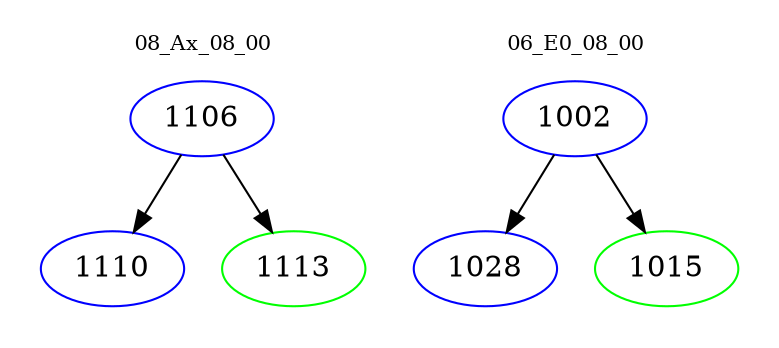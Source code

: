 digraph{
subgraph cluster_0 {
color = white
label = "08_Ax_08_00";
fontsize=10;
T0_1106 [label="1106", color="blue"]
T0_1106 -> T0_1110 [color="black"]
T0_1110 [label="1110", color="blue"]
T0_1106 -> T0_1113 [color="black"]
T0_1113 [label="1113", color="green"]
}
subgraph cluster_1 {
color = white
label = "06_E0_08_00";
fontsize=10;
T1_1002 [label="1002", color="blue"]
T1_1002 -> T1_1028 [color="black"]
T1_1028 [label="1028", color="blue"]
T1_1002 -> T1_1015 [color="black"]
T1_1015 [label="1015", color="green"]
}
}
